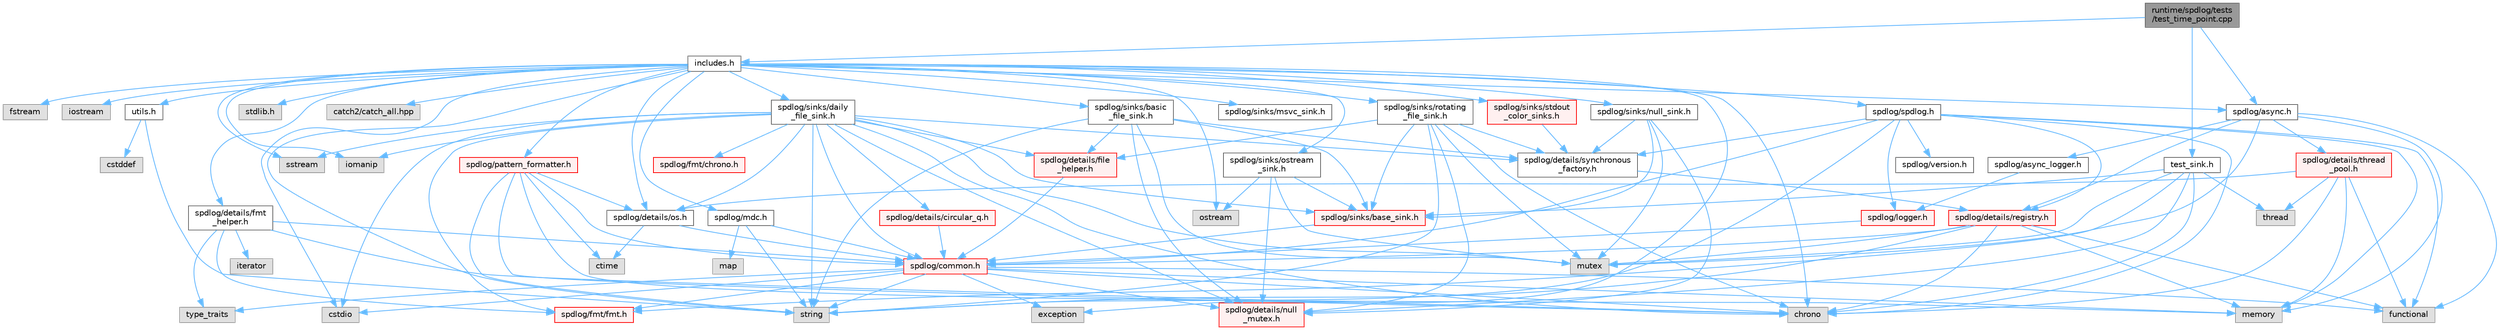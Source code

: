 digraph "runtime/spdlog/tests/test_time_point.cpp"
{
 // LATEX_PDF_SIZE
  bgcolor="transparent";
  edge [fontname=Helvetica,fontsize=10,labelfontname=Helvetica,labelfontsize=10];
  node [fontname=Helvetica,fontsize=10,shape=box,height=0.2,width=0.4];
  Node1 [id="Node000001",label="runtime/spdlog/tests\l/test_time_point.cpp",height=0.2,width=0.4,color="gray40", fillcolor="grey60", style="filled", fontcolor="black",tooltip=" "];
  Node1 -> Node2 [id="edge1_Node000001_Node000002",color="steelblue1",style="solid",tooltip=" "];
  Node2 [id="Node000002",label="includes.h",height=0.2,width=0.4,color="grey40", fillcolor="white", style="filled",URL="$includes_8h.html",tooltip=" "];
  Node2 -> Node3 [id="edge2_Node000002_Node000003",color="steelblue1",style="solid",tooltip=" "];
  Node3 [id="Node000003",label="catch2/catch_all.hpp",height=0.2,width=0.4,color="grey60", fillcolor="#E0E0E0", style="filled",tooltip=" "];
  Node2 -> Node4 [id="edge3_Node000002_Node000004",color="steelblue1",style="solid",tooltip=" "];
  Node4 [id="Node000004",label="utils.h",height=0.2,width=0.4,color="grey40", fillcolor="white", style="filled",URL="$tests_2utils_8h.html",tooltip=" "];
  Node4 -> Node5 [id="edge4_Node000004_Node000005",color="steelblue1",style="solid",tooltip=" "];
  Node5 [id="Node000005",label="cstddef",height=0.2,width=0.4,color="grey60", fillcolor="#E0E0E0", style="filled",tooltip=" "];
  Node4 -> Node6 [id="edge5_Node000004_Node000006",color="steelblue1",style="solid",tooltip=" "];
  Node6 [id="Node000006",label="string",height=0.2,width=0.4,color="grey60", fillcolor="#E0E0E0", style="filled",tooltip=" "];
  Node2 -> Node7 [id="edge6_Node000002_Node000007",color="steelblue1",style="solid",tooltip=" "];
  Node7 [id="Node000007",label="chrono",height=0.2,width=0.4,color="grey60", fillcolor="#E0E0E0", style="filled",tooltip=" "];
  Node2 -> Node8 [id="edge7_Node000002_Node000008",color="steelblue1",style="solid",tooltip=" "];
  Node8 [id="Node000008",label="cstdio",height=0.2,width=0.4,color="grey60", fillcolor="#E0E0E0", style="filled",tooltip=" "];
  Node2 -> Node9 [id="edge8_Node000002_Node000009",color="steelblue1",style="solid",tooltip=" "];
  Node9 [id="Node000009",label="exception",height=0.2,width=0.4,color="grey60", fillcolor="#E0E0E0", style="filled",tooltip=" "];
  Node2 -> Node10 [id="edge9_Node000002_Node000010",color="steelblue1",style="solid",tooltip=" "];
  Node10 [id="Node000010",label="fstream",height=0.2,width=0.4,color="grey60", fillcolor="#E0E0E0", style="filled",tooltip=" "];
  Node2 -> Node11 [id="edge10_Node000002_Node000011",color="steelblue1",style="solid",tooltip=" "];
  Node11 [id="Node000011",label="iostream",height=0.2,width=0.4,color="grey60", fillcolor="#E0E0E0", style="filled",tooltip=" "];
  Node2 -> Node12 [id="edge11_Node000002_Node000012",color="steelblue1",style="solid",tooltip=" "];
  Node12 [id="Node000012",label="ostream",height=0.2,width=0.4,color="grey60", fillcolor="#E0E0E0", style="filled",tooltip=" "];
  Node2 -> Node13 [id="edge12_Node000002_Node000013",color="steelblue1",style="solid",tooltip=" "];
  Node13 [id="Node000013",label="sstream",height=0.2,width=0.4,color="grey60", fillcolor="#E0E0E0", style="filled",tooltip=" "];
  Node2 -> Node6 [id="edge13_Node000002_Node000006",color="steelblue1",style="solid",tooltip=" "];
  Node2 -> Node14 [id="edge14_Node000002_Node000014",color="steelblue1",style="solid",tooltip=" "];
  Node14 [id="Node000014",label="iomanip",height=0.2,width=0.4,color="grey60", fillcolor="#E0E0E0", style="filled",tooltip=" "];
  Node2 -> Node15 [id="edge15_Node000002_Node000015",color="steelblue1",style="solid",tooltip=" "];
  Node15 [id="Node000015",label="stdlib.h",height=0.2,width=0.4,color="grey60", fillcolor="#E0E0E0", style="filled",tooltip=" "];
  Node2 -> Node16 [id="edge16_Node000002_Node000016",color="steelblue1",style="solid",tooltip=" "];
  Node16 [id="Node000016",label="spdlog/spdlog.h",height=0.2,width=0.4,color="grey40", fillcolor="white", style="filled",URL="$spdlog_8h.html",tooltip=" "];
  Node16 -> Node17 [id="edge17_Node000016_Node000017",color="steelblue1",style="solid",tooltip=" "];
  Node17 [id="Node000017",label="spdlog/common.h",height=0.2,width=0.4,color="red", fillcolor="#FFF0F0", style="filled",URL="$common_8h.html",tooltip=" "];
  Node17 -> Node18 [id="edge18_Node000017_Node000018",color="steelblue1",style="solid",tooltip=" "];
  Node18 [id="Node000018",label="spdlog/details/null\l_mutex.h",height=0.2,width=0.4,color="red", fillcolor="#FFF0F0", style="filled",URL="$null__mutex_8h.html",tooltip=" "];
  Node17 -> Node7 [id="edge19_Node000017_Node000007",color="steelblue1",style="solid",tooltip=" "];
  Node17 -> Node8 [id="edge20_Node000017_Node000008",color="steelblue1",style="solid",tooltip=" "];
  Node17 -> Node9 [id="edge21_Node000017_Node000009",color="steelblue1",style="solid",tooltip=" "];
  Node17 -> Node22 [id="edge22_Node000017_Node000022",color="steelblue1",style="solid",tooltip=" "];
  Node22 [id="Node000022",label="functional",height=0.2,width=0.4,color="grey60", fillcolor="#E0E0E0", style="filled",tooltip=" "];
  Node17 -> Node24 [id="edge23_Node000017_Node000024",color="steelblue1",style="solid",tooltip=" "];
  Node24 [id="Node000024",label="memory",height=0.2,width=0.4,color="grey60", fillcolor="#E0E0E0", style="filled",tooltip=" "];
  Node17 -> Node6 [id="edge24_Node000017_Node000006",color="steelblue1",style="solid",tooltip=" "];
  Node17 -> Node25 [id="edge25_Node000017_Node000025",color="steelblue1",style="solid",tooltip=" "];
  Node25 [id="Node000025",label="type_traits",height=0.2,width=0.4,color="grey60", fillcolor="#E0E0E0", style="filled",tooltip=" "];
  Node17 -> Node26 [id="edge26_Node000017_Node000026",color="steelblue1",style="solid",tooltip=" "];
  Node26 [id="Node000026",label="spdlog/fmt/fmt.h",height=0.2,width=0.4,color="red", fillcolor="#FFF0F0", style="filled",URL="$fmt_8h.html",tooltip=" "];
  Node16 -> Node185 [id="edge27_Node000016_Node000185",color="steelblue1",style="solid",tooltip=" "];
  Node185 [id="Node000185",label="spdlog/details/registry.h",height=0.2,width=0.4,color="red", fillcolor="#FFF0F0", style="filled",URL="$registry_8h.html",tooltip=" "];
  Node185 -> Node17 [id="edge28_Node000185_Node000017",color="steelblue1",style="solid",tooltip=" "];
  Node185 -> Node7 [id="edge29_Node000185_Node000007",color="steelblue1",style="solid",tooltip=" "];
  Node185 -> Node22 [id="edge30_Node000185_Node000022",color="steelblue1",style="solid",tooltip=" "];
  Node185 -> Node24 [id="edge31_Node000185_Node000024",color="steelblue1",style="solid",tooltip=" "];
  Node185 -> Node188 [id="edge32_Node000185_Node000188",color="steelblue1",style="solid",tooltip=" "];
  Node188 [id="Node000188",label="mutex",height=0.2,width=0.4,color="grey60", fillcolor="#E0E0E0", style="filled",tooltip=" "];
  Node185 -> Node6 [id="edge33_Node000185_Node000006",color="steelblue1",style="solid",tooltip=" "];
  Node16 -> Node191 [id="edge34_Node000016_Node000191",color="steelblue1",style="solid",tooltip=" "];
  Node191 [id="Node000191",label="spdlog/details/synchronous\l_factory.h",height=0.2,width=0.4,color="grey40", fillcolor="white", style="filled",URL="$synchronous__factory_8h.html",tooltip=" "];
  Node191 -> Node185 [id="edge35_Node000191_Node000185",color="steelblue1",style="solid",tooltip=" "];
  Node16 -> Node192 [id="edge36_Node000016_Node000192",color="steelblue1",style="solid",tooltip=" "];
  Node192 [id="Node000192",label="spdlog/logger.h",height=0.2,width=0.4,color="red", fillcolor="#FFF0F0", style="filled",URL="$logger_8h.html",tooltip=" "];
  Node192 -> Node17 [id="edge37_Node000192_Node000017",color="steelblue1",style="solid",tooltip=" "];
  Node16 -> Node198 [id="edge38_Node000016_Node000198",color="steelblue1",style="solid",tooltip=" "];
  Node198 [id="Node000198",label="spdlog/version.h",height=0.2,width=0.4,color="grey40", fillcolor="white", style="filled",URL="$spdlog_2include_2spdlog_2version_8h.html",tooltip=" "];
  Node16 -> Node7 [id="edge39_Node000016_Node000007",color="steelblue1",style="solid",tooltip=" "];
  Node16 -> Node22 [id="edge40_Node000016_Node000022",color="steelblue1",style="solid",tooltip=" "];
  Node16 -> Node24 [id="edge41_Node000016_Node000024",color="steelblue1",style="solid",tooltip=" "];
  Node16 -> Node6 [id="edge42_Node000016_Node000006",color="steelblue1",style="solid",tooltip=" "];
  Node2 -> Node199 [id="edge43_Node000002_Node000199",color="steelblue1",style="solid",tooltip=" "];
  Node199 [id="Node000199",label="spdlog/async.h",height=0.2,width=0.4,color="grey40", fillcolor="white", style="filled",URL="$async_8h.html",tooltip=" "];
  Node199 -> Node200 [id="edge44_Node000199_Node000200",color="steelblue1",style="solid",tooltip=" "];
  Node200 [id="Node000200",label="spdlog/async_logger.h",height=0.2,width=0.4,color="grey40", fillcolor="white", style="filled",URL="$async__logger_8h.html",tooltip=" "];
  Node200 -> Node192 [id="edge45_Node000200_Node000192",color="steelblue1",style="solid",tooltip=" "];
  Node199 -> Node185 [id="edge46_Node000199_Node000185",color="steelblue1",style="solid",tooltip=" "];
  Node199 -> Node201 [id="edge47_Node000199_Node000201",color="steelblue1",style="solid",tooltip=" "];
  Node201 [id="Node000201",label="spdlog/details/thread\l_pool.h",height=0.2,width=0.4,color="red", fillcolor="#FFF0F0", style="filled",URL="$thread__pool_8h.html",tooltip=" "];
  Node201 -> Node203 [id="edge48_Node000201_Node000203",color="steelblue1",style="solid",tooltip=" "];
  Node203 [id="Node000203",label="spdlog/details/os.h",height=0.2,width=0.4,color="grey40", fillcolor="white", style="filled",URL="$details_2os_8h.html",tooltip=" "];
  Node203 -> Node204 [id="edge49_Node000203_Node000204",color="steelblue1",style="solid",tooltip=" "];
  Node204 [id="Node000204",label="ctime",height=0.2,width=0.4,color="grey60", fillcolor="#E0E0E0", style="filled",tooltip=" "];
  Node203 -> Node17 [id="edge50_Node000203_Node000017",color="steelblue1",style="solid",tooltip=" "];
  Node201 -> Node7 [id="edge51_Node000201_Node000007",color="steelblue1",style="solid",tooltip=" "];
  Node201 -> Node22 [id="edge52_Node000201_Node000022",color="steelblue1",style="solid",tooltip=" "];
  Node201 -> Node24 [id="edge53_Node000201_Node000024",color="steelblue1",style="solid",tooltip=" "];
  Node201 -> Node189 [id="edge54_Node000201_Node000189",color="steelblue1",style="solid",tooltip=" "];
  Node189 [id="Node000189",label="thread",height=0.2,width=0.4,color="grey60", fillcolor="#E0E0E0", style="filled",tooltip=" "];
  Node199 -> Node22 [id="edge55_Node000199_Node000022",color="steelblue1",style="solid",tooltip=" "];
  Node199 -> Node24 [id="edge56_Node000199_Node000024",color="steelblue1",style="solid",tooltip=" "];
  Node199 -> Node188 [id="edge57_Node000199_Node000188",color="steelblue1",style="solid",tooltip=" "];
  Node2 -> Node205 [id="edge58_Node000002_Node000205",color="steelblue1",style="solid",tooltip=" "];
  Node205 [id="Node000205",label="spdlog/details/fmt\l_helper.h",height=0.2,width=0.4,color="grey40", fillcolor="white", style="filled",URL="$fmt__helper_8h.html",tooltip=" "];
  Node205 -> Node7 [id="edge59_Node000205_Node000007",color="steelblue1",style="solid",tooltip=" "];
  Node205 -> Node184 [id="edge60_Node000205_Node000184",color="steelblue1",style="solid",tooltip=" "];
  Node184 [id="Node000184",label="iterator",height=0.2,width=0.4,color="grey60", fillcolor="#E0E0E0", style="filled",tooltip=" "];
  Node205 -> Node17 [id="edge61_Node000205_Node000017",color="steelblue1",style="solid",tooltip=" "];
  Node205 -> Node26 [id="edge62_Node000205_Node000026",color="steelblue1",style="solid",tooltip=" "];
  Node205 -> Node25 [id="edge63_Node000205_Node000025",color="steelblue1",style="solid",tooltip=" "];
  Node2 -> Node203 [id="edge64_Node000002_Node000203",color="steelblue1",style="solid",tooltip=" "];
  Node2 -> Node206 [id="edge65_Node000002_Node000206",color="steelblue1",style="solid",tooltip=" "];
  Node206 [id="Node000206",label="spdlog/mdc.h",height=0.2,width=0.4,color="grey40", fillcolor="white", style="filled",URL="$mdc_8h.html",tooltip=" "];
  Node206 -> Node207 [id="edge66_Node000206_Node000207",color="steelblue1",style="solid",tooltip=" "];
  Node207 [id="Node000207",label="map",height=0.2,width=0.4,color="grey60", fillcolor="#E0E0E0", style="filled",tooltip=" "];
  Node206 -> Node6 [id="edge67_Node000206_Node000006",color="steelblue1",style="solid",tooltip=" "];
  Node206 -> Node17 [id="edge68_Node000206_Node000017",color="steelblue1",style="solid",tooltip=" "];
  Node2 -> Node208 [id="edge69_Node000002_Node000208",color="steelblue1",style="solid",tooltip=" "];
  Node208 [id="Node000208",label="spdlog/sinks/basic\l_file_sink.h",height=0.2,width=0.4,color="grey40", fillcolor="white", style="filled",URL="$basic__file__sink_8h.html",tooltip=" "];
  Node208 -> Node209 [id="edge70_Node000208_Node000209",color="steelblue1",style="solid",tooltip=" "];
  Node209 [id="Node000209",label="spdlog/details/file\l_helper.h",height=0.2,width=0.4,color="red", fillcolor="#FFF0F0", style="filled",URL="$file__helper_8h.html",tooltip=" "];
  Node209 -> Node17 [id="edge71_Node000209_Node000017",color="steelblue1",style="solid",tooltip=" "];
  Node208 -> Node18 [id="edge72_Node000208_Node000018",color="steelblue1",style="solid",tooltip=" "];
  Node208 -> Node191 [id="edge73_Node000208_Node000191",color="steelblue1",style="solid",tooltip=" "];
  Node208 -> Node211 [id="edge74_Node000208_Node000211",color="steelblue1",style="solid",tooltip=" "];
  Node211 [id="Node000211",label="spdlog/sinks/base_sink.h",height=0.2,width=0.4,color="red", fillcolor="#FFF0F0", style="filled",URL="$base__sink_8h.html",tooltip=" "];
  Node211 -> Node17 [id="edge75_Node000211_Node000017",color="steelblue1",style="solid",tooltip=" "];
  Node208 -> Node188 [id="edge76_Node000208_Node000188",color="steelblue1",style="solid",tooltip=" "];
  Node208 -> Node6 [id="edge77_Node000208_Node000006",color="steelblue1",style="solid",tooltip=" "];
  Node2 -> Node214 [id="edge78_Node000002_Node000214",color="steelblue1",style="solid",tooltip=" "];
  Node214 [id="Node000214",label="spdlog/sinks/daily\l_file_sink.h",height=0.2,width=0.4,color="grey40", fillcolor="white", style="filled",URL="$daily__file__sink_8h.html",tooltip=" "];
  Node214 -> Node17 [id="edge79_Node000214_Node000017",color="steelblue1",style="solid",tooltip=" "];
  Node214 -> Node194 [id="edge80_Node000214_Node000194",color="steelblue1",style="solid",tooltip=" "];
  Node194 [id="Node000194",label="spdlog/details/circular_q.h",height=0.2,width=0.4,color="red", fillcolor="#FFF0F0", style="filled",URL="$circular__q_8h.html",tooltip=" "];
  Node194 -> Node17 [id="edge81_Node000194_Node000017",color="steelblue1",style="solid",tooltip=" "];
  Node214 -> Node209 [id="edge82_Node000214_Node000209",color="steelblue1",style="solid",tooltip=" "];
  Node214 -> Node18 [id="edge83_Node000214_Node000018",color="steelblue1",style="solid",tooltip=" "];
  Node214 -> Node203 [id="edge84_Node000214_Node000203",color="steelblue1",style="solid",tooltip=" "];
  Node214 -> Node191 [id="edge85_Node000214_Node000191",color="steelblue1",style="solid",tooltip=" "];
  Node214 -> Node215 [id="edge86_Node000214_Node000215",color="steelblue1",style="solid",tooltip=" "];
  Node215 [id="Node000215",label="spdlog/fmt/chrono.h",height=0.2,width=0.4,color="red", fillcolor="#FFF0F0", style="filled",URL="$spdlog_2include_2spdlog_2fmt_2chrono_8h.html",tooltip=" "];
  Node214 -> Node26 [id="edge87_Node000214_Node000026",color="steelblue1",style="solid",tooltip=" "];
  Node214 -> Node211 [id="edge88_Node000214_Node000211",color="steelblue1",style="solid",tooltip=" "];
  Node214 -> Node7 [id="edge89_Node000214_Node000007",color="steelblue1",style="solid",tooltip=" "];
  Node214 -> Node8 [id="edge90_Node000214_Node000008",color="steelblue1",style="solid",tooltip=" "];
  Node214 -> Node14 [id="edge91_Node000214_Node000014",color="steelblue1",style="solid",tooltip=" "];
  Node214 -> Node188 [id="edge92_Node000214_Node000188",color="steelblue1",style="solid",tooltip=" "];
  Node214 -> Node13 [id="edge93_Node000214_Node000013",color="steelblue1",style="solid",tooltip=" "];
  Node214 -> Node6 [id="edge94_Node000214_Node000006",color="steelblue1",style="solid",tooltip=" "];
  Node2 -> Node217 [id="edge95_Node000002_Node000217",color="steelblue1",style="solid",tooltip=" "];
  Node217 [id="Node000217",label="spdlog/sinks/null_sink.h",height=0.2,width=0.4,color="grey40", fillcolor="white", style="filled",URL="$null__sink_8h.html",tooltip=" "];
  Node217 -> Node18 [id="edge96_Node000217_Node000018",color="steelblue1",style="solid",tooltip=" "];
  Node217 -> Node191 [id="edge97_Node000217_Node000191",color="steelblue1",style="solid",tooltip=" "];
  Node217 -> Node211 [id="edge98_Node000217_Node000211",color="steelblue1",style="solid",tooltip=" "];
  Node217 -> Node188 [id="edge99_Node000217_Node000188",color="steelblue1",style="solid",tooltip=" "];
  Node2 -> Node218 [id="edge100_Node000002_Node000218",color="steelblue1",style="solid",tooltip=" "];
  Node218 [id="Node000218",label="spdlog/sinks/ostream\l_sink.h",height=0.2,width=0.4,color="grey40", fillcolor="white", style="filled",URL="$ostream__sink_8h.html",tooltip=" "];
  Node218 -> Node18 [id="edge101_Node000218_Node000018",color="steelblue1",style="solid",tooltip=" "];
  Node218 -> Node211 [id="edge102_Node000218_Node000211",color="steelblue1",style="solid",tooltip=" "];
  Node218 -> Node188 [id="edge103_Node000218_Node000188",color="steelblue1",style="solid",tooltip=" "];
  Node218 -> Node12 [id="edge104_Node000218_Node000012",color="steelblue1",style="solid",tooltip=" "];
  Node2 -> Node219 [id="edge105_Node000002_Node000219",color="steelblue1",style="solid",tooltip=" "];
  Node219 [id="Node000219",label="spdlog/sinks/rotating\l_file_sink.h",height=0.2,width=0.4,color="grey40", fillcolor="white", style="filled",URL="$rotating__file__sink_8h.html",tooltip=" "];
  Node219 -> Node209 [id="edge106_Node000219_Node000209",color="steelblue1",style="solid",tooltip=" "];
  Node219 -> Node18 [id="edge107_Node000219_Node000018",color="steelblue1",style="solid",tooltip=" "];
  Node219 -> Node191 [id="edge108_Node000219_Node000191",color="steelblue1",style="solid",tooltip=" "];
  Node219 -> Node211 [id="edge109_Node000219_Node000211",color="steelblue1",style="solid",tooltip=" "];
  Node219 -> Node7 [id="edge110_Node000219_Node000007",color="steelblue1",style="solid",tooltip=" "];
  Node219 -> Node188 [id="edge111_Node000219_Node000188",color="steelblue1",style="solid",tooltip=" "];
  Node219 -> Node6 [id="edge112_Node000219_Node000006",color="steelblue1",style="solid",tooltip=" "];
  Node2 -> Node220 [id="edge113_Node000002_Node000220",color="steelblue1",style="solid",tooltip=" "];
  Node220 [id="Node000220",label="spdlog/sinks/stdout\l_color_sinks.h",height=0.2,width=0.4,color="red", fillcolor="#FFF0F0", style="filled",URL="$stdout__color__sinks_8h.html",tooltip=" "];
  Node220 -> Node191 [id="edge114_Node000220_Node000191",color="steelblue1",style="solid",tooltip=" "];
  Node2 -> Node223 [id="edge115_Node000002_Node000223",color="steelblue1",style="solid",tooltip=" "];
  Node223 [id="Node000223",label="spdlog/sinks/msvc_sink.h",height=0.2,width=0.4,color="grey40", fillcolor="white", style="filled",URL="$msvc__sink_8h.html",tooltip=" "];
  Node2 -> Node224 [id="edge116_Node000002_Node000224",color="steelblue1",style="solid",tooltip=" "];
  Node224 [id="Node000224",label="spdlog/pattern_formatter.h",height=0.2,width=0.4,color="red", fillcolor="#FFF0F0", style="filled",URL="$pattern__formatter_8h.html",tooltip=" "];
  Node224 -> Node17 [id="edge117_Node000224_Node000017",color="steelblue1",style="solid",tooltip=" "];
  Node224 -> Node203 [id="edge118_Node000224_Node000203",color="steelblue1",style="solid",tooltip=" "];
  Node224 -> Node7 [id="edge119_Node000224_Node000007",color="steelblue1",style="solid",tooltip=" "];
  Node224 -> Node204 [id="edge120_Node000224_Node000204",color="steelblue1",style="solid",tooltip=" "];
  Node224 -> Node24 [id="edge121_Node000224_Node000024",color="steelblue1",style="solid",tooltip=" "];
  Node224 -> Node6 [id="edge122_Node000224_Node000006",color="steelblue1",style="solid",tooltip=" "];
  Node1 -> Node225 [id="edge123_Node000001_Node000225",color="steelblue1",style="solid",tooltip=" "];
  Node225 [id="Node000225",label="test_sink.h",height=0.2,width=0.4,color="grey40", fillcolor="white", style="filled",URL="$test__sink_8h.html",tooltip=" "];
  Node225 -> Node18 [id="edge124_Node000225_Node000018",color="steelblue1",style="solid",tooltip=" "];
  Node225 -> Node211 [id="edge125_Node000225_Node000211",color="steelblue1",style="solid",tooltip=" "];
  Node225 -> Node26 [id="edge126_Node000225_Node000026",color="steelblue1",style="solid",tooltip=" "];
  Node225 -> Node7 [id="edge127_Node000225_Node000007",color="steelblue1",style="solid",tooltip=" "];
  Node225 -> Node188 [id="edge128_Node000225_Node000188",color="steelblue1",style="solid",tooltip=" "];
  Node225 -> Node189 [id="edge129_Node000225_Node000189",color="steelblue1",style="solid",tooltip=" "];
  Node1 -> Node199 [id="edge130_Node000001_Node000199",color="steelblue1",style="solid",tooltip=" "];
}
